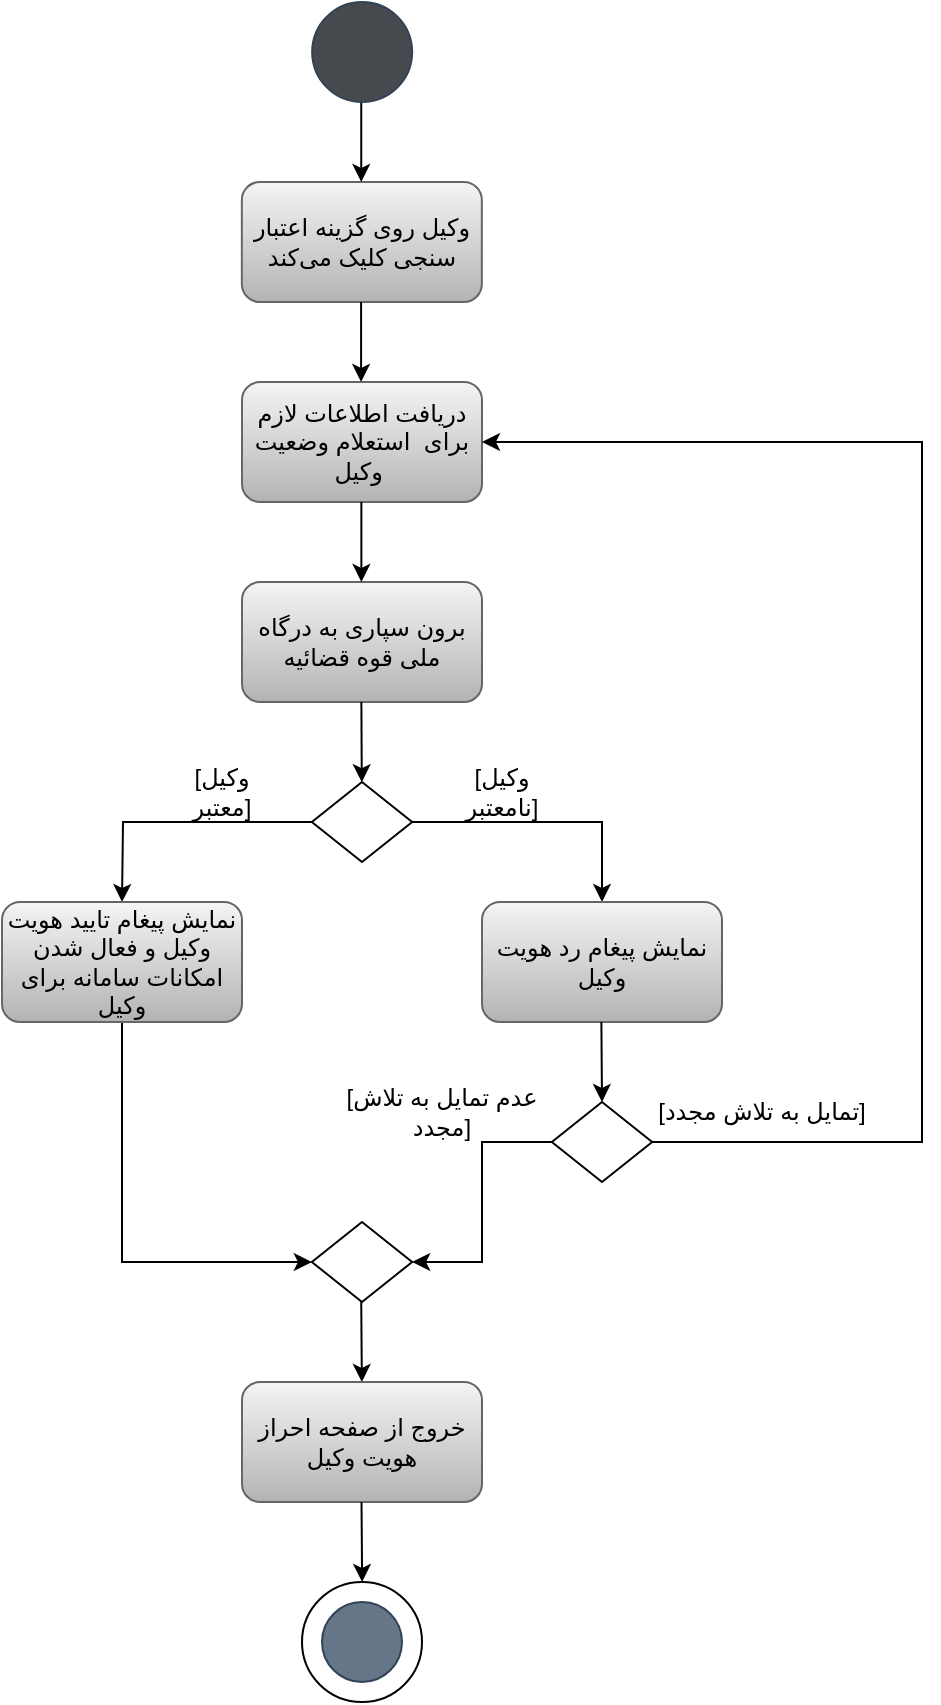 <mxfile version="26.0.7" pages="5">
  <diagram id="8QUsETTgEkIm5FNnuREa" name="Page-1">
    <mxGraphModel dx="724" dy="5065" grid="1" gridSize="10" guides="1" tooltips="1" connect="1" arrows="1" fold="1" page="1" pageScale="1" pageWidth="3300" pageHeight="4681" math="0" shadow="0">
      <root>
        <mxCell id="0" />
        <mxCell id="1" parent="0" />
        <mxCell id="J9nPQTr2SDorow0Y6-f6-3" value="دریافت اطلاعات لازم برای&amp;nbsp; استعلام وضعیت وکیل&amp;nbsp;" style="rounded=1;whiteSpace=wrap;html=1;fillColor=#f5f5f5;gradientColor=#b3b3b3;strokeColor=#666666;" parent="1" vertex="1">
          <mxGeometry x="500" y="140" width="120" height="60" as="geometry" />
        </mxCell>
        <mxCell id="J9nPQTr2SDorow0Y6-f6-6" value="برون سپاری به درگاه ملی قوه قضائیه" style="rounded=1;whiteSpace=wrap;html=1;fillColor=#f5f5f5;gradientColor=#b3b3b3;strokeColor=#666666;" parent="1" vertex="1">
          <mxGeometry x="500" y="240" width="120" height="60" as="geometry" />
        </mxCell>
        <mxCell id="J9nPQTr2SDorow0Y6-f6-10" value="" style="endArrow=classic;html=1;rounded=0;exitX=0.5;exitY=1;exitDx=0;exitDy=0;" parent="1" edge="1">
          <mxGeometry width="50" height="50" relative="1" as="geometry">
            <mxPoint x="559.69" y="200" as="sourcePoint" />
            <mxPoint x="559.69" y="240" as="targetPoint" />
          </mxGeometry>
        </mxCell>
        <mxCell id="J9nPQTr2SDorow0Y6-f6-11" value="" style="endArrow=classic;html=1;rounded=0;exitX=0.5;exitY=1;exitDx=0;exitDy=0;" parent="1" target="J9nPQTr2SDorow0Y6-f6-12" edge="1">
          <mxGeometry width="50" height="50" relative="1" as="geometry">
            <mxPoint x="559.69" y="300" as="sourcePoint" />
            <mxPoint x="559.69" y="340" as="targetPoint" />
          </mxGeometry>
        </mxCell>
        <mxCell id="J9nPQTr2SDorow0Y6-f6-13" style="edgeStyle=orthogonalEdgeStyle;rounded=0;orthogonalLoop=1;jettySize=auto;html=1;exitX=0;exitY=0.5;exitDx=0;exitDy=0;" parent="1" source="J9nPQTr2SDorow0Y6-f6-12" edge="1">
          <mxGeometry relative="1" as="geometry">
            <mxPoint x="440" y="400" as="targetPoint" />
          </mxGeometry>
        </mxCell>
        <mxCell id="J9nPQTr2SDorow0Y6-f6-15" style="edgeStyle=orthogonalEdgeStyle;rounded=0;orthogonalLoop=1;jettySize=auto;html=1;exitX=1;exitY=0.5;exitDx=0;exitDy=0;" parent="1" source="J9nPQTr2SDorow0Y6-f6-12" edge="1">
          <mxGeometry relative="1" as="geometry">
            <mxPoint x="680" y="400" as="targetPoint" />
            <Array as="points">
              <mxPoint x="680" y="360" />
              <mxPoint x="680" y="400" />
            </Array>
          </mxGeometry>
        </mxCell>
        <mxCell id="J9nPQTr2SDorow0Y6-f6-12" value="" style="rhombus;whiteSpace=wrap;html=1;" parent="1" vertex="1">
          <mxGeometry x="534.92" y="340" width="50.16" height="40" as="geometry" />
        </mxCell>
        <mxCell id="J9nPQTr2SDorow0Y6-f6-14" value="[وکیل معتبر]" style="text;html=1;align=center;verticalAlign=middle;whiteSpace=wrap;rounded=0;" parent="1" vertex="1">
          <mxGeometry x="460" y="330" width="60" height="30" as="geometry" />
        </mxCell>
        <mxCell id="J9nPQTr2SDorow0Y6-f6-16" value="[وکیل نامعتبر]" style="text;html=1;align=center;verticalAlign=middle;whiteSpace=wrap;rounded=0;" parent="1" vertex="1">
          <mxGeometry x="600" y="330" width="60" height="30" as="geometry" />
        </mxCell>
        <mxCell id="J9nPQTr2SDorow0Y6-f6-24" style="edgeStyle=orthogonalEdgeStyle;rounded=0;orthogonalLoop=1;jettySize=auto;html=1;exitX=0.5;exitY=1;exitDx=0;exitDy=0;entryX=0;entryY=0.5;entryDx=0;entryDy=0;" parent="1" source="J9nPQTr2SDorow0Y6-f6-17" target="J9nPQTr2SDorow0Y6-f6-23" edge="1">
          <mxGeometry relative="1" as="geometry" />
        </mxCell>
        <mxCell id="J9nPQTr2SDorow0Y6-f6-17" value="نمایش پیغام تایید هویت وکیل و فعال شدن امکانات سامانه برای وکیل" style="rounded=1;whiteSpace=wrap;html=1;fillColor=#f5f5f5;gradientColor=#b3b3b3;strokeColor=#666666;" parent="1" vertex="1">
          <mxGeometry x="380" y="400" width="120" height="60" as="geometry" />
        </mxCell>
        <mxCell id="J9nPQTr2SDorow0Y6-f6-18" value="نمایش پیغام رد هویت وکیل" style="rounded=1;whiteSpace=wrap;html=1;fillColor=#f5f5f5;gradientColor=#b3b3b3;strokeColor=#666666;" parent="1" vertex="1">
          <mxGeometry x="620" y="400" width="120" height="60" as="geometry" />
        </mxCell>
        <mxCell id="J9nPQTr2SDorow0Y6-f6-19" value="" style="endArrow=classic;html=1;rounded=0;exitX=0.5;exitY=1;exitDx=0;exitDy=0;" parent="1" edge="1">
          <mxGeometry width="50" height="50" relative="1" as="geometry">
            <mxPoint x="679.69" y="460" as="sourcePoint" />
            <mxPoint x="680" y="500" as="targetPoint" />
          </mxGeometry>
        </mxCell>
        <mxCell id="J9nPQTr2SDorow0Y6-f6-31" style="edgeStyle=orthogonalEdgeStyle;rounded=0;orthogonalLoop=1;jettySize=auto;html=1;exitX=0;exitY=0.5;exitDx=0;exitDy=0;entryX=1;entryY=0.5;entryDx=0;entryDy=0;" parent="1" source="J9nPQTr2SDorow0Y6-f6-20" target="J9nPQTr2SDorow0Y6-f6-23" edge="1">
          <mxGeometry relative="1" as="geometry" />
        </mxCell>
        <mxCell id="J9nPQTr2SDorow0Y6-f6-20" value="" style="rhombus;whiteSpace=wrap;html=1;" parent="1" vertex="1">
          <mxGeometry x="654.92" y="500" width="50.16" height="40" as="geometry" />
        </mxCell>
        <mxCell id="J9nPQTr2SDorow0Y6-f6-21" style="edgeStyle=orthogonalEdgeStyle;rounded=0;orthogonalLoop=1;jettySize=auto;html=1;exitX=1;exitY=0.5;exitDx=0;exitDy=0;entryX=1;entryY=0.5;entryDx=0;entryDy=0;" parent="1" target="J9nPQTr2SDorow0Y6-f6-3" edge="1">
          <mxGeometry relative="1" as="geometry">
            <mxPoint x="800" y="250" as="targetPoint" />
            <mxPoint x="705.08" y="520" as="sourcePoint" />
            <Array as="points">
              <mxPoint x="840" y="520" />
              <mxPoint x="840" y="170" />
            </Array>
          </mxGeometry>
        </mxCell>
        <mxCell id="J9nPQTr2SDorow0Y6-f6-22" value="[تمایل به تلاش مجدد]" style="text;html=1;align=center;verticalAlign=middle;whiteSpace=wrap;rounded=0;" parent="1" vertex="1">
          <mxGeometry x="700" y="490" width="120" height="30" as="geometry" />
        </mxCell>
        <mxCell id="J9nPQTr2SDorow0Y6-f6-23" value="" style="rhombus;whiteSpace=wrap;html=1;" parent="1" vertex="1">
          <mxGeometry x="534.92" y="560" width="50.16" height="40" as="geometry" />
        </mxCell>
        <mxCell id="J9nPQTr2SDorow0Y6-f6-27" value="" style="endArrow=classic;html=1;rounded=0;exitX=0.5;exitY=1;exitDx=0;exitDy=0;" parent="1" edge="1">
          <mxGeometry width="50" height="50" relative="1" as="geometry">
            <mxPoint x="559.62" y="600" as="sourcePoint" />
            <mxPoint x="559.93" y="640" as="targetPoint" />
          </mxGeometry>
        </mxCell>
        <mxCell id="J9nPQTr2SDorow0Y6-f6-28" value="خروج از صفحه احراز هویت وکیل" style="rounded=1;whiteSpace=wrap;html=1;fillColor=#f5f5f5;gradientColor=#b3b3b3;strokeColor=#666666;" parent="1" vertex="1">
          <mxGeometry x="500" y="640" width="120" height="60" as="geometry" />
        </mxCell>
        <mxCell id="J9nPQTr2SDorow0Y6-f6-29" value="[عدم تمایل به تلاش مجدد]" style="text;html=1;align=center;verticalAlign=middle;whiteSpace=wrap;rounded=0;" parent="1" vertex="1">
          <mxGeometry x="540" y="490" width="120" height="30" as="geometry" />
        </mxCell>
        <mxCell id="J9nPQTr2SDorow0Y6-f6-32" value="" style="endArrow=classic;html=1;rounded=0;exitX=0.5;exitY=1;exitDx=0;exitDy=0;" parent="1" edge="1">
          <mxGeometry width="50" height="50" relative="1" as="geometry">
            <mxPoint x="559.76" y="700" as="sourcePoint" />
            <mxPoint x="560.07" y="740" as="targetPoint" />
          </mxGeometry>
        </mxCell>
        <mxCell id="J9nPQTr2SDorow0Y6-f6-34" value="" style="ellipse;whiteSpace=wrap;html=1;aspect=fixed;" parent="1" vertex="1">
          <mxGeometry x="530" y="740" width="60" height="60" as="geometry" />
        </mxCell>
        <mxCell id="J9nPQTr2SDorow0Y6-f6-37" value="" style="ellipse;whiteSpace=wrap;html=1;aspect=fixed;fillColor=#647687;fontColor=#ffffff;strokeColor=#314354;" parent="1" vertex="1">
          <mxGeometry x="540" y="750" width="40" height="40" as="geometry" />
        </mxCell>
        <mxCell id="J9nPQTr2SDorow0Y6-f6-38" value="وکیل روی گزینه اعتبار سنجی کلیک می‌کند" style="rounded=1;whiteSpace=wrap;html=1;fillColor=#f5f5f5;gradientColor=#b3b3b3;strokeColor=#666666;" parent="1" vertex="1">
          <mxGeometry x="499.92" y="40" width="120" height="60" as="geometry" />
        </mxCell>
        <mxCell id="J9nPQTr2SDorow0Y6-f6-39" value="" style="endArrow=classic;html=1;rounded=0;exitX=0.5;exitY=1;exitDx=0;exitDy=0;" parent="1" edge="1">
          <mxGeometry width="50" height="50" relative="1" as="geometry">
            <mxPoint x="559.62" as="sourcePoint" />
            <mxPoint x="559.62" y="40" as="targetPoint" />
          </mxGeometry>
        </mxCell>
        <mxCell id="J9nPQTr2SDorow0Y6-f6-40" value="" style="endArrow=classic;html=1;rounded=0;exitX=0.5;exitY=1;exitDx=0;exitDy=0;" parent="1" edge="1">
          <mxGeometry width="50" height="50" relative="1" as="geometry">
            <mxPoint x="559.54" y="100" as="sourcePoint" />
            <mxPoint x="559.54" y="140" as="targetPoint" />
          </mxGeometry>
        </mxCell>
        <mxCell id="MQMpu0HyW7xoSmKg_9Nj-1" value="" style="ellipse;whiteSpace=wrap;html=1;aspect=fixed;fillColor=light-dark(#464a4e, #7d8c9b);strokeColor=#314354;fontColor=#ffffff;" parent="1" vertex="1">
          <mxGeometry x="535.08" y="-50" width="50" height="50" as="geometry" />
        </mxCell>
      </root>
    </mxGraphModel>
  </diagram>
  <diagram id="BHHUOVTopA954IuOLzKv" name="Page-2">
    <mxGraphModel dx="700" dy="1198" grid="1" gridSize="10" guides="1" tooltips="1" connect="1" arrows="1" fold="1" page="1" pageScale="1" pageWidth="1169" pageHeight="827" math="0" shadow="0">
      <root>
        <mxCell id="0" />
        <mxCell id="1" parent="0" />
        <mxCell id="q6PrsSENgf_TsyAbmx8w-1" value="" style="ellipse;whiteSpace=wrap;html=1;aspect=fixed;fillColor=light-dark(#464a4e, #7d8c9b);strokeColor=#314354;fontColor=#ffffff;" vertex="1" parent="1">
          <mxGeometry x="375.0" y="-480" width="50" height="50" as="geometry" />
        </mxCell>
        <mxCell id="2RQ7x6t_-ix-c-p81huo-1" value="&lt;font face=&quot;Georgia&quot;&gt;وکیل روی گزینه نوبت‌های ثبت شده کلیک می‌کند&lt;/font&gt;" style="rounded=1;whiteSpace=wrap;html=1;fillColor=#f5f5f5;gradientColor=#b3b3b3;strokeColor=#666666;" vertex="1" parent="1">
          <mxGeometry x="340" y="-400" width="120" height="60" as="geometry" />
        </mxCell>
        <mxCell id="t1lLP_Mg4-IOii2Yulrq-1" value="" style="endArrow=classic;html=1;rounded=0;entryX=0.501;entryY=0.041;entryDx=0;entryDy=0;entryPerimeter=0;" edge="1" parent="1" target="2RQ7x6t_-ix-c-p81huo-1">
          <mxGeometry width="50" height="50" relative="1" as="geometry">
            <mxPoint x="400" y="-430" as="sourcePoint" />
            <mxPoint x="404.94" y="-398" as="targetPoint" />
            <Array as="points">
              <mxPoint x="400" y="-420" />
            </Array>
          </mxGeometry>
        </mxCell>
        <mxCell id="t1lLP_Mg4-IOii2Yulrq-2" value="" style="endArrow=classic;html=1;rounded=0;exitX=0.5;exitY=1;exitDx=0;exitDy=0;entryX=0.54;entryY=-0.028;entryDx=0;entryDy=0;entryPerimeter=0;" edge="1" parent="1">
          <mxGeometry width="50" height="50" relative="1" as="geometry">
            <mxPoint x="399.85" y="-340" as="sourcePoint" />
            <mxPoint x="399.89" y="-311.68" as="targetPoint" />
          </mxGeometry>
        </mxCell>
        <mxCell id="t1lLP_Mg4-IOii2Yulrq-3" value="&lt;font face=&quot;Georgia&quot;&gt;لیست تمامی نوبت‌های رزرو شده آن وکیل به او نمایش داده می‌شود&lt;/font&gt;" style="rounded=1;whiteSpace=wrap;html=1;fillColor=#f5f5f5;gradientColor=#b3b3b3;strokeColor=#666666;" vertex="1" parent="1">
          <mxGeometry x="340" y="-310" width="120" height="60" as="geometry" />
        </mxCell>
        <mxCell id="t1lLP_Mg4-IOii2Yulrq-4" value="" style="endArrow=classic;html=1;rounded=0;exitX=0.5;exitY=1;exitDx=0;exitDy=0;entryX=0.5;entryY=0;entryDx=0;entryDy=0;" edge="1" parent="1" target="W-p4ShqY6u8XIkvprpoz-1">
          <mxGeometry width="50" height="50" relative="1" as="geometry">
            <mxPoint x="399.88" y="-250" as="sourcePoint" />
            <mxPoint x="400.12" y="-222" as="targetPoint" />
          </mxGeometry>
        </mxCell>
        <mxCell id="Sm9HqYqjejE54HohAQSR-4" style="edgeStyle=orthogonalEdgeStyle;rounded=0;orthogonalLoop=1;jettySize=auto;html=1;exitX=0.5;exitY=1;exitDx=0;exitDy=0;entryX=0.5;entryY=0;entryDx=0;entryDy=0;" edge="1" parent="1" source="W-p4ShqY6u8XIkvprpoz-1" target="Xh_gArgQkaYfCg00wYKw-4">
          <mxGeometry relative="1" as="geometry" />
        </mxCell>
        <mxCell id="W-p4ShqY6u8XIkvprpoz-1" value="" style="rhombus;whiteSpace=wrap;html=1;" vertex="1" parent="1">
          <mxGeometry x="374.84" y="-220" width="50.16" height="40" as="geometry" />
        </mxCell>
        <mxCell id="Xh_gArgQkaYfCg00wYKw-1" style="edgeStyle=orthogonalEdgeStyle;rounded=0;orthogonalLoop=1;jettySize=auto;html=1;exitX=1;exitY=0.5;exitDx=0;exitDy=0;" edge="1" parent="1">
          <mxGeometry relative="1" as="geometry">
            <mxPoint x="520" y="-160" as="targetPoint" />
            <Array as="points">
              <mxPoint x="520" y="-200" />
              <mxPoint x="520" y="-160" />
            </Array>
            <mxPoint x="425" y="-200" as="sourcePoint" />
          </mxGeometry>
        </mxCell>
        <mxCell id="Xh_gArgQkaYfCg00wYKw-2" value="[مشاهده جزئیات یک نوبت ]&amp;nbsp;" style="text;html=1;align=center;verticalAlign=middle;whiteSpace=wrap;rounded=0;" vertex="1" parent="1">
          <mxGeometry x="440" y="-230" width="80" height="30" as="geometry" />
        </mxCell>
        <mxCell id="Xh_gArgQkaYfCg00wYKw-5" style="edgeStyle=orthogonalEdgeStyle;rounded=0;orthogonalLoop=1;jettySize=auto;html=1;exitX=0.5;exitY=1;exitDx=0;exitDy=0;entryX=1;entryY=0.5;entryDx=0;entryDy=0;" edge="1" parent="1" source="Xh_gArgQkaYfCg00wYKw-3" target="Xh_gArgQkaYfCg00wYKw-4">
          <mxGeometry relative="1" as="geometry" />
        </mxCell>
        <mxCell id="Xh_gArgQkaYfCg00wYKw-3" value="اطلاعات بیشتری از آن نوبت مانند نوع آن(حضوری یا آنلاین) و نام کاربری موکل نمایش داده می‌شود" style="rounded=1;whiteSpace=wrap;html=1;fillColor=#f5f5f5;gradientColor=#b3b3b3;strokeColor=#666666;spacingLeft=2;spacingRight=2;" vertex="1" parent="1">
          <mxGeometry x="460.08" y="-70" width="120" height="60" as="geometry" />
        </mxCell>
        <mxCell id="Xh_gArgQkaYfCg00wYKw-4" value="" style="rhombus;whiteSpace=wrap;html=1;" vertex="1" parent="1">
          <mxGeometry x="374.92" y="10" width="50.16" height="40" as="geometry" />
        </mxCell>
        <mxCell id="Sm9HqYqjejE54HohAQSR-1" value="&lt;font face=&quot;Lucida Console&quot;&gt;خروج از صفحه نوبت‌های ثبت شده&amp;nbsp;&lt;/font&gt;" style="rounded=1;whiteSpace=wrap;html=1;fillColor=#f5f5f5;gradientColor=#b3b3b3;strokeColor=#666666;align=center;" vertex="1" parent="1">
          <mxGeometry x="340" y="80" width="120" height="60" as="geometry" />
        </mxCell>
        <mxCell id="Sm9HqYqjejE54HohAQSR-2" value="" style="endArrow=classic;html=1;rounded=0;exitX=0.5;exitY=1;exitDx=0;exitDy=0;entryX=0.5;entryY=0;entryDx=0;entryDy=0;" edge="1" parent="1">
          <mxGeometry width="50" height="50" relative="1" as="geometry">
            <mxPoint x="399.74" y="50" as="sourcePoint" />
            <mxPoint x="399.86" y="80" as="targetPoint" />
          </mxGeometry>
        </mxCell>
        <mxCell id="Sm9HqYqjejE54HohAQSR-5" value="" style="endArrow=classic;html=1;rounded=0;exitX=0.5;exitY=1;exitDx=0;exitDy=0;entryX=0.5;entryY=0;entryDx=0;entryDy=0;" edge="1" parent="1">
          <mxGeometry width="50" height="50" relative="1" as="geometry">
            <mxPoint x="399.84" y="140" as="sourcePoint" />
            <mxPoint x="399.96" y="170" as="targetPoint" />
          </mxGeometry>
        </mxCell>
        <mxCell id="DCPOtSmOrNSnPt4moMhq-1" value="" style="ellipse;whiteSpace=wrap;html=1;aspect=fixed;" vertex="1" parent="1">
          <mxGeometry x="370" y="170" width="60" height="60" as="geometry" />
        </mxCell>
        <mxCell id="DCPOtSmOrNSnPt4moMhq-2" value="" style="ellipse;whiteSpace=wrap;html=1;aspect=fixed;fillColor=#464A4E;fontColor=#ffffff;strokeColor=#314354;" vertex="1" parent="1">
          <mxGeometry x="380" y="180" width="40" height="40" as="geometry" />
        </mxCell>
        <mxCell id="DCPOtSmOrNSnPt4moMhq-3" value="وکیل به دلخواه خود روی یکی از نوبت‌ها کلیک می‌کند" style="rounded=1;whiteSpace=wrap;html=1;fillColor=#f5f5f5;gradientColor=#b3b3b3;strokeColor=#666666;labelBorderColor=none;spacingLeft=2;spacingBottom=0;spacingRight=2;" vertex="1" parent="1">
          <mxGeometry x="460" y="-160" width="120" height="60" as="geometry" />
        </mxCell>
        <mxCell id="DCPOtSmOrNSnPt4moMhq-4" value="" style="endArrow=classic;html=1;rounded=0;exitX=0.5;exitY=1;exitDx=0;exitDy=0;entryX=0.5;entryY=0;entryDx=0;entryDy=0;" edge="1" parent="1">
          <mxGeometry width="50" height="50" relative="1" as="geometry">
            <mxPoint x="519.79" y="-100" as="sourcePoint" />
            <mxPoint x="519.91" y="-70" as="targetPoint" />
          </mxGeometry>
        </mxCell>
      </root>
    </mxGraphModel>
  </diagram>
  <diagram id="zZQuRS-BCxtz_gUDdV-X" name="Page-3">
    <mxGraphModel dx="700" dy="1198" grid="1" gridSize="10" guides="1" tooltips="1" connect="1" arrows="1" fold="1" page="1" pageScale="1" pageWidth="1169" pageHeight="827" math="0" shadow="0">
      <root>
        <mxCell id="0" />
        <mxCell id="1" parent="0" />
        <mxCell id="xkssfdloRKbe_1EkQvJb-1" value="" style="ellipse;whiteSpace=wrap;html=1;aspect=fixed;fillColor=light-dark(#464a4e, #7d8c9b);strokeColor=#314354;fontColor=#ffffff;" vertex="1" parent="1">
          <mxGeometry x="375.0" y="-480" width="50" height="50" as="geometry" />
        </mxCell>
        <mxCell id="xkssfdloRKbe_1EkQvJb-2" value="&lt;font face=&quot;Lucida Console&quot;&gt;وکیل وارد بخش &quot;بازخورد‌ها و امتیازت&quot; در پروفایل خود می‌شود&lt;/font&gt;" style="rounded=1;whiteSpace=wrap;html=1;fillColor=#f5f5f5;gradientColor=#b3b3b3;strokeColor=#666666;" vertex="1" parent="1">
          <mxGeometry x="340" y="-400" width="120" height="60" as="geometry" />
        </mxCell>
        <mxCell id="xkssfdloRKbe_1EkQvJb-3" value="" style="endArrow=classic;html=1;rounded=0;entryX=0.501;entryY=0.041;entryDx=0;entryDy=0;entryPerimeter=0;" edge="1" parent="1" target="xkssfdloRKbe_1EkQvJb-2">
          <mxGeometry width="50" height="50" relative="1" as="geometry">
            <mxPoint x="400" y="-430" as="sourcePoint" />
            <mxPoint x="404.94" y="-398" as="targetPoint" />
            <Array as="points">
              <mxPoint x="400" y="-420" />
            </Array>
          </mxGeometry>
        </mxCell>
        <mxCell id="r0ETERyL6SkeXYSgg4U--1" value="&lt;font style=&quot;line-height: 100%;&quot; face=&quot;Lucida Console&quot;&gt;تمامی بازخورد‌ها و امتیازات ثبت شده (شامل متن کامل بازخورد کاربر، امتیازی که داده است، تاریخ ثبت بازخورد)، برای او نمایش داده می‌شود&lt;/font&gt;" style="rounded=1;whiteSpace=wrap;html=1;fillColor=#f5f5f5;gradientColor=#b3b3b3;strokeColor=#666666;spacingLeft=2;spacingRight=2;" vertex="1" parent="1">
          <mxGeometry x="330" y="-310" width="140" height="100" as="geometry" />
        </mxCell>
        <mxCell id="r0ETERyL6SkeXYSgg4U--2" value="" style="endArrow=classic;html=1;rounded=0;entryX=0.5;entryY=0;entryDx=0;entryDy=0;" edge="1" parent="1" target="r0ETERyL6SkeXYSgg4U--1">
          <mxGeometry width="50" height="50" relative="1" as="geometry">
            <mxPoint x="400" y="-340" as="sourcePoint" />
            <mxPoint x="400" y="-310" as="targetPoint" />
            <Array as="points">
              <mxPoint x="400" y="-330" />
            </Array>
          </mxGeometry>
        </mxCell>
        <mxCell id="r0ETERyL6SkeXYSgg4U--4" value="" style="endArrow=classic;html=1;rounded=0;entryX=0.5;entryY=0;entryDx=0;entryDy=0;" edge="1" parent="1" target="nxRKaOskTtexfp0t6uZz-8">
          <mxGeometry width="50" height="50" relative="1" as="geometry">
            <mxPoint x="400" y="-210" as="sourcePoint" />
            <mxPoint x="400.12" y="-177.54" as="targetPoint" />
            <Array as="points">
              <mxPoint x="400" y="-200" />
            </Array>
          </mxGeometry>
        </mxCell>
        <mxCell id="nxRKaOskTtexfp0t6uZz-8" value="&lt;font face=&quot;Lucida Console&quot;&gt;خروج از صفحه بازخورد‌ها و امتیازات&lt;/font&gt;" style="rounded=1;whiteSpace=wrap;html=1;fillColor=#f5f5f5;gradientColor=#b3b3b3;strokeColor=#666666;align=center;" vertex="1" parent="1">
          <mxGeometry x="340" y="-170" width="120" height="60" as="geometry" />
        </mxCell>
        <mxCell id="nxRKaOskTtexfp0t6uZz-10" value="" style="endArrow=classic;html=1;rounded=0;exitX=0.5;exitY=1;exitDx=0;exitDy=0;entryX=0.5;entryY=0;entryDx=0;entryDy=0;" edge="1" parent="1">
          <mxGeometry width="50" height="50" relative="1" as="geometry">
            <mxPoint x="399.84" y="-110" as="sourcePoint" />
            <mxPoint x="399.96" y="-80" as="targetPoint" />
          </mxGeometry>
        </mxCell>
        <mxCell id="nxRKaOskTtexfp0t6uZz-11" value="" style="ellipse;whiteSpace=wrap;html=1;aspect=fixed;" vertex="1" parent="1">
          <mxGeometry x="370" y="-80" width="60" height="60" as="geometry" />
        </mxCell>
        <mxCell id="nxRKaOskTtexfp0t6uZz-12" value="" style="ellipse;whiteSpace=wrap;html=1;aspect=fixed;fillColor=#464A4E;fontColor=#ffffff;strokeColor=#314354;" vertex="1" parent="1">
          <mxGeometry x="380" y="-70" width="40" height="40" as="geometry" />
        </mxCell>
      </root>
    </mxGraphModel>
  </diagram>
  <diagram id="5p0Yo_aiTZltF8KY0yZm" name="Page-4">
    <mxGraphModel dx="512" dy="1099" grid="1" gridSize="10" guides="1" tooltips="1" connect="1" arrows="1" fold="1" page="1" pageScale="1" pageWidth="1169" pageHeight="827" math="0" shadow="0">
      <root>
        <mxCell id="0" />
        <mxCell id="1" parent="0" />
        <mxCell id="loPyQapngL_hC4anc3Fw-1" value="" style="ellipse;whiteSpace=wrap;html=1;aspect=fixed;fillColor=light-dark(#464a4e, #7d8c9b);strokeColor=#314354;fontColor=#ffffff;" vertex="1" parent="1">
          <mxGeometry x="1290" y="-50" width="50" height="50" as="geometry" />
        </mxCell>
        <mxCell id="loPyQapngL_hC4anc3Fw-2" value="" style="endArrow=classic;html=1;rounded=0;exitX=0.5;exitY=1;exitDx=0;exitDy=0;" edge="1" parent="1">
          <mxGeometry width="50" height="50" relative="1" as="geometry">
            <mxPoint x="1314.76" as="sourcePoint" />
            <mxPoint x="1315" y="30" as="targetPoint" />
          </mxGeometry>
        </mxCell>
        <mxCell id="loPyQapngL_hC4anc3Fw-3" value="&lt;font face=&quot;Georgia&quot;&gt;وکیل روی گزینه افزودن&amp;nbsp; قالب جدید کلیک می‌کند و وارد محیط مربوطه می‌شود.&lt;/font&gt;" style="rounded=1;whiteSpace=wrap;html=1;fillColor=#f5f5f5;gradientColor=#b3b3b3;strokeColor=#666666;" vertex="1" parent="1">
          <mxGeometry x="1255" y="30" width="120" height="60" as="geometry" />
        </mxCell>
        <mxCell id="loPyQapngL_hC4anc3Fw-4" value="" style="endArrow=classic;html=1;rounded=0;exitX=0.5;exitY=1;exitDx=0;exitDy=0;" edge="1" parent="1">
          <mxGeometry width="50" height="50" relative="1" as="geometry">
            <mxPoint x="1314.84" y="90" as="sourcePoint" />
            <mxPoint x="1315.08" y="120" as="targetPoint" />
          </mxGeometry>
        </mxCell>
        <mxCell id="loPyQapngL_hC4anc3Fw-5" value="&lt;font face=&quot;Georgia&quot;&gt;وکیل روی گزینه آپلود فایل کلیک می‌کند&lt;/font&gt;" style="rounded=1;whiteSpace=wrap;html=1;fillColor=#f5f5f5;gradientColor=#b3b3b3;strokeColor=#666666;" vertex="1" parent="1">
          <mxGeometry x="1255" y="120" width="120" height="60" as="geometry" />
        </mxCell>
        <mxCell id="loPyQapngL_hC4anc3Fw-6" value="&lt;font face=&quot;Georgia&quot;&gt;پنجره مربوط به انتخاب فایل باز شده و وکیل می‌تواند فایل خود را آپلود کند&lt;/font&gt;" style="rounded=1;whiteSpace=wrap;html=1;fillColor=#f5f5f5;gradientColor=#b3b3b3;strokeColor=#666666;" vertex="1" parent="1">
          <mxGeometry x="1255" y="210" width="120" height="60" as="geometry" />
        </mxCell>
        <mxCell id="loPyQapngL_hC4anc3Fw-7" value="" style="endArrow=classic;html=1;rounded=0;exitX=0.5;exitY=1;exitDx=0;exitDy=0;" edge="1" parent="1">
          <mxGeometry width="50" height="50" relative="1" as="geometry">
            <mxPoint x="1314.77" y="180" as="sourcePoint" />
            <mxPoint x="1315.01" y="210" as="targetPoint" />
          </mxGeometry>
        </mxCell>
        <mxCell id="loPyQapngL_hC4anc3Fw-8" value="" style="endArrow=classic;html=1;rounded=0;exitX=0.5;exitY=1;exitDx=0;exitDy=0;" edge="1" parent="1">
          <mxGeometry width="50" height="50" relative="1" as="geometry">
            <mxPoint x="1314.87" y="270" as="sourcePoint" />
            <mxPoint x="1315.11" y="300" as="targetPoint" />
          </mxGeometry>
        </mxCell>
        <mxCell id="loPyQapngL_hC4anc3Fw-9" value="" style="rhombus;whiteSpace=wrap;html=1;" vertex="1" parent="1">
          <mxGeometry x="1290" y="300" width="50.16" height="40" as="geometry" />
        </mxCell>
        <mxCell id="loPyQapngL_hC4anc3Fw-10" style="edgeStyle=orthogonalEdgeStyle;rounded=0;orthogonalLoop=1;jettySize=auto;html=1;exitX=1;exitY=0.5;exitDx=0;exitDy=0;" edge="1" parent="1">
          <mxGeometry relative="1" as="geometry">
            <mxPoint x="1435" y="360" as="targetPoint" />
            <mxPoint x="1340" y="320" as="sourcePoint" />
            <Array as="points">
              <mxPoint x="1435" y="320" />
              <mxPoint x="1435" y="360" />
            </Array>
          </mxGeometry>
        </mxCell>
        <mxCell id="loPyQapngL_hC4anc3Fw-11" value="[فرمت فایل انتخابی معتبر نیست]" style="text;html=1;align=center;verticalAlign=middle;whiteSpace=wrap;rounded=0;" vertex="1" parent="1">
          <mxGeometry x="1340" y="290" width="130" height="30" as="geometry" />
        </mxCell>
        <mxCell id="loPyQapngL_hC4anc3Fw-12" value="[فرمت فایل انتخابی معتبر است]" style="text;html=1;align=center;verticalAlign=middle;whiteSpace=wrap;rounded=0;" vertex="1" parent="1">
          <mxGeometry x="1170" y="290" width="130" height="30" as="geometry" />
        </mxCell>
        <mxCell id="loPyQapngL_hC4anc3Fw-13" style="edgeStyle=orthogonalEdgeStyle;rounded=0;orthogonalLoop=1;jettySize=auto;html=1;exitX=0.5;exitY=1;exitDx=0;exitDy=0;entryX=1;entryY=0.5;entryDx=0;entryDy=0;" edge="1" parent="1" source="loPyQapngL_hC4anc3Fw-14" target="loPyQapngL_hC4anc3Fw-17">
          <mxGeometry relative="1" as="geometry" />
        </mxCell>
        <mxCell id="loPyQapngL_hC4anc3Fw-14" value="" style="rhombus;whiteSpace=wrap;html=1;" vertex="1" parent="1">
          <mxGeometry x="1410" y="360" width="50.16" height="40" as="geometry" />
        </mxCell>
        <mxCell id="loPyQapngL_hC4anc3Fw-15" style="edgeStyle=orthogonalEdgeStyle;rounded=0;orthogonalLoop=1;jettySize=auto;html=1;exitX=1;exitY=0.5;exitDx=0;exitDy=0;entryX=1;entryY=0.5;entryDx=0;entryDy=0;" edge="1" parent="1" target="loPyQapngL_hC4anc3Fw-5">
          <mxGeometry relative="1" as="geometry">
            <mxPoint x="1390" y="150" as="targetPoint" />
            <mxPoint x="1460.08" y="380" as="sourcePoint" />
            <Array as="points">
              <mxPoint x="1595" y="380" />
              <mxPoint x="1595" y="150" />
            </Array>
          </mxGeometry>
        </mxCell>
        <mxCell id="loPyQapngL_hC4anc3Fw-16" value="[تمایل به تلاش مجدد]" style="text;html=1;align=center;verticalAlign=middle;whiteSpace=wrap;rounded=0;" vertex="1" parent="1">
          <mxGeometry x="1460.16" y="350" width="120" height="30" as="geometry" />
        </mxCell>
        <mxCell id="loPyQapngL_hC4anc3Fw-17" value="" style="rhombus;whiteSpace=wrap;html=1;" vertex="1" parent="1">
          <mxGeometry x="1290" y="480" width="50.16" height="40" as="geometry" />
        </mxCell>
        <mxCell id="loPyQapngL_hC4anc3Fw-18" style="edgeStyle=orthogonalEdgeStyle;rounded=0;orthogonalLoop=1;jettySize=auto;html=1;exitX=0;exitY=0.5;exitDx=0;exitDy=0;" edge="1" parent="1">
          <mxGeometry relative="1" as="geometry">
            <mxPoint x="1195" y="360" as="targetPoint" />
            <mxPoint x="1290" y="320" as="sourcePoint" />
          </mxGeometry>
        </mxCell>
        <mxCell id="loPyQapngL_hC4anc3Fw-19" style="edgeStyle=orthogonalEdgeStyle;rounded=0;orthogonalLoop=1;jettySize=auto;html=1;exitX=0.5;exitY=1;exitDx=0;exitDy=0;entryX=0;entryY=0.5;entryDx=0;entryDy=0;" edge="1" parent="1" source="loPyQapngL_hC4anc3Fw-20" target="loPyQapngL_hC4anc3Fw-17">
          <mxGeometry relative="1" as="geometry" />
        </mxCell>
        <mxCell id="loPyQapngL_hC4anc3Fw-20" value="وکیل روی گزینه تایید کلیک کرده و قالب جدید به سامانه اضافه شده و اکنون در دسترس کاربران است." style="rounded=1;whiteSpace=wrap;html=1;fillColor=#f5f5f5;gradientColor=#b3b3b3;strokeColor=#666666;" vertex="1" parent="1">
          <mxGeometry x="1135" y="360" width="120" height="60" as="geometry" />
        </mxCell>
        <mxCell id="loPyQapngL_hC4anc3Fw-21" value="[عدم تمایل به تلاش مجدد]" style="text;html=1;align=center;verticalAlign=middle;whiteSpace=wrap;rounded=0;" vertex="1" parent="1">
          <mxGeometry x="1310" y="350" width="120" height="30" as="geometry" />
        </mxCell>
        <mxCell id="loPyQapngL_hC4anc3Fw-22" value="" style="endArrow=classic;html=1;rounded=0;exitX=0.5;exitY=1;exitDx=0;exitDy=0;" edge="1" parent="1">
          <mxGeometry width="50" height="50" relative="1" as="geometry">
            <mxPoint x="1314.78" y="520" as="sourcePoint" />
            <mxPoint x="1315.02" y="550" as="targetPoint" />
          </mxGeometry>
        </mxCell>
        <mxCell id="loPyQapngL_hC4anc3Fw-23" value="خروج از صفحه افزودن قالب جدید&amp;nbsp;" style="rounded=1;whiteSpace=wrap;html=1;fillColor=#f5f5f5;gradientColor=#b3b3b3;strokeColor=#666666;" vertex="1" parent="1">
          <mxGeometry x="1250" y="550" width="120" height="60" as="geometry" />
        </mxCell>
        <mxCell id="loPyQapngL_hC4anc3Fw-24" value="" style="endArrow=classic;html=1;rounded=0;exitX=0.5;exitY=1;exitDx=0;exitDy=0;" edge="1" parent="1">
          <mxGeometry width="50" height="50" relative="1" as="geometry">
            <mxPoint x="1314.77" y="610" as="sourcePoint" />
            <mxPoint x="1315.08" y="650" as="targetPoint" />
          </mxGeometry>
        </mxCell>
        <mxCell id="loPyQapngL_hC4anc3Fw-25" value="" style="ellipse;whiteSpace=wrap;html=1;aspect=fixed;" vertex="1" parent="1">
          <mxGeometry x="1285" y="650" width="60" height="60" as="geometry" />
        </mxCell>
        <mxCell id="loPyQapngL_hC4anc3Fw-26" value="" style="ellipse;whiteSpace=wrap;html=1;aspect=fixed;fillColor=#647687;fontColor=#ffffff;strokeColor=#314354;" vertex="1" parent="1">
          <mxGeometry x="1295" y="660" width="40" height="40" as="geometry" />
        </mxCell>
      </root>
    </mxGraphModel>
  </diagram>
  <diagram id="ob99i7RgMNJ_naJbzOx9" name="Page-5">
    <mxGraphModel dx="-419" dy="1225" grid="1" gridSize="10" guides="1" tooltips="1" connect="1" arrows="1" fold="1" page="1" pageScale="1" pageWidth="1169" pageHeight="827" math="0" shadow="0">
      <root>
        <mxCell id="0" />
        <mxCell id="1" parent="0" />
        <mxCell id="ZuSIBzT5IIH3YtCsCpta-1" value="" style="ellipse;whiteSpace=wrap;html=1;aspect=fixed;fillColor=light-dark(#464a4e, #7d8c9b);strokeColor=#314354;fontColor=#ffffff;" vertex="1" parent="1">
          <mxGeometry x="1290.16" y="-20" width="50" height="50" as="geometry" />
        </mxCell>
        <mxCell id="ZuSIBzT5IIH3YtCsCpta-6" value="" style="endArrow=classic;html=1;rounded=0;exitX=0.5;exitY=1;exitDx=0;exitDy=0;" edge="1" parent="1">
          <mxGeometry width="50" height="50" relative="1" as="geometry">
            <mxPoint x="1314.76" y="30" as="sourcePoint" />
            <mxPoint x="1315" y="60" as="targetPoint" />
          </mxGeometry>
        </mxCell>
        <mxCell id="ZuSIBzT5IIH3YtCsCpta-7" value="&lt;font style=&quot;line-height: 100%; font-size: 10px;&quot; face=&quot;Lucida Console&quot;&gt;وکیل روی گزینه افزودن&amp;nbsp; محتوای جدید کلیک می‌کند و وارد محیط مربوطه می‌شود&lt;/font&gt;" style="rounded=1;whiteSpace=wrap;html=1;fillColor=#f5f5f5;gradientColor=#b3b3b3;strokeColor=#666666;" vertex="1" parent="1">
          <mxGeometry x="1255" y="60" width="120" height="60" as="geometry" />
        </mxCell>
        <mxCell id="SworXqM72f84MvKNm46c-6" style="edgeStyle=orthogonalEdgeStyle;rounded=0;orthogonalLoop=1;jettySize=auto;html=1;exitX=0.5;exitY=1;exitDx=0;exitDy=0;entryX=0.5;entryY=0;entryDx=0;entryDy=0;" edge="1" parent="1" source="kBj5Vt6ROBAHyzdCZKkH-1" target="SworXqM72f84MvKNm46c-4">
          <mxGeometry relative="1" as="geometry" />
        </mxCell>
        <mxCell id="kBj5Vt6ROBAHyzdCZKkH-1" value="" style="rhombus;whiteSpace=wrap;html=1;" vertex="1" parent="1">
          <mxGeometry x="1290" y="150" width="50.16" height="40" as="geometry" />
        </mxCell>
        <mxCell id="kBj5Vt6ROBAHyzdCZKkH-2" value="" style="endArrow=classic;html=1;rounded=0;exitX=0.5;exitY=1;exitDx=0;exitDy=0;" edge="1" parent="1">
          <mxGeometry width="50" height="50" relative="1" as="geometry">
            <mxPoint x="1314.87" y="120" as="sourcePoint" />
            <mxPoint x="1315.11" y="150" as="targetPoint" />
          </mxGeometry>
        </mxCell>
        <mxCell id="SworXqM72f84MvKNm46c-1" style="edgeStyle=orthogonalEdgeStyle;rounded=0;orthogonalLoop=1;jettySize=auto;html=1;exitX=1;exitY=0.5;exitDx=0;exitDy=0;" edge="1" parent="1">
          <mxGeometry relative="1" as="geometry">
            <mxPoint x="1435" y="210" as="targetPoint" />
            <Array as="points">
              <mxPoint x="1435" y="170" />
              <mxPoint x="1435" y="210" />
            </Array>
            <mxPoint x="1340" y="170" as="sourcePoint" />
          </mxGeometry>
        </mxCell>
        <mxCell id="SworXqM72f84MvKNm46c-2" value="[محتوا با دسته بندی جدید]" style="text;html=1;align=center;verticalAlign=middle;whiteSpace=wrap;rounded=0;" vertex="1" parent="1">
          <mxGeometry x="1340.16" y="140" width="105" height="30" as="geometry" />
        </mxCell>
        <mxCell id="SworXqM72f84MvKNm46c-7" style="edgeStyle=orthogonalEdgeStyle;rounded=0;orthogonalLoop=1;jettySize=auto;html=1;exitX=0.5;exitY=1;exitDx=0;exitDy=0;entryX=1;entryY=0.5;entryDx=0;entryDy=0;" edge="1" parent="1" source="SworXqM72f84MvKNm46c-3" target="SworXqM72f84MvKNm46c-4">
          <mxGeometry relative="1" as="geometry" />
        </mxCell>
        <mxCell id="SworXqM72f84MvKNm46c-3" value="&lt;font style=&quot;line-height: 100%; font-size: 10px;&quot; face=&quot;Lucida Console&quot;&gt;وکیل عنوان دسته جدید از محتوا را وارد کرده و روی گزینه تایید کلیک می‌کند&lt;/font&gt;" style="rounded=1;whiteSpace=wrap;html=1;fillColor=#f5f5f5;gradientColor=#b3b3b3;strokeColor=#666666;" vertex="1" parent="1">
          <mxGeometry x="1370" y="210" width="120" height="60" as="geometry" />
        </mxCell>
        <mxCell id="SworXqM72f84MvKNm46c-4" value="" style="rhombus;whiteSpace=wrap;html=1;" vertex="1" parent="1">
          <mxGeometry x="1289.84" y="290" width="50.16" height="40" as="geometry" />
        </mxCell>
        <mxCell id="SworXqM72f84MvKNm46c-8" value="" style="endArrow=classic;html=1;rounded=0;exitX=0.5;exitY=1;exitDx=0;exitDy=0;" edge="1" parent="1">
          <mxGeometry width="50" height="50" relative="1" as="geometry">
            <mxPoint x="1314.68" y="330" as="sourcePoint" />
            <mxPoint x="1314.92" y="360" as="targetPoint" />
          </mxGeometry>
        </mxCell>
        <mxCell id="SworXqM72f84MvKNm46c-9" value="&lt;font style=&quot;line-height: 100%; font-size: 10px;&quot; face=&quot;Lucida Console&quot;&gt;وکیل دسته بندی محتوا ( قوانین مدنی، جزایی و ...) را از بین گزینه‌های موجود انتخاب می‌کند&lt;/font&gt;" style="rounded=1;whiteSpace=wrap;html=1;fillColor=#f5f5f5;gradientColor=#b3b3b3;strokeColor=#666666;" vertex="1" parent="1">
          <mxGeometry x="1254.92" y="360" width="120" height="60" as="geometry" />
        </mxCell>
        <mxCell id="SworXqM72f84MvKNm46c-10" style="edgeStyle=orthogonalEdgeStyle;rounded=0;orthogonalLoop=1;jettySize=auto;html=1;exitX=0.5;exitY=1;exitDx=0;exitDy=0;entryX=0.5;entryY=0;entryDx=0;entryDy=0;" edge="1" parent="1" source="SworXqM72f84MvKNm46c-11" target="SworXqM72f84MvKNm46c-17">
          <mxGeometry relative="1" as="geometry" />
        </mxCell>
        <mxCell id="SworXqM72f84MvKNm46c-11" value="" style="rhombus;whiteSpace=wrap;html=1;" vertex="1" parent="1">
          <mxGeometry x="1290" y="450" width="50.16" height="40" as="geometry" />
        </mxCell>
        <mxCell id="SworXqM72f84MvKNm46c-12" value="" style="endArrow=classic;html=1;rounded=0;exitX=0.5;exitY=1;exitDx=0;exitDy=0;" edge="1" parent="1">
          <mxGeometry width="50" height="50" relative="1" as="geometry">
            <mxPoint x="1314.87" y="420" as="sourcePoint" />
            <mxPoint x="1315.11" y="450" as="targetPoint" />
          </mxGeometry>
        </mxCell>
        <mxCell id="SworXqM72f84MvKNm46c-13" style="edgeStyle=orthogonalEdgeStyle;rounded=0;orthogonalLoop=1;jettySize=auto;html=1;exitX=1;exitY=0.5;exitDx=0;exitDy=0;" edge="1" parent="1">
          <mxGeometry relative="1" as="geometry">
            <mxPoint x="1435" y="510" as="targetPoint" />
            <Array as="points">
              <mxPoint x="1435" y="470" />
              <mxPoint x="1435" y="510" />
            </Array>
            <mxPoint x="1340" y="470" as="sourcePoint" />
          </mxGeometry>
        </mxCell>
        <mxCell id="SworXqM72f84MvKNm46c-14" value="[محتوا با نوع جدید]" style="text;html=1;align=center;verticalAlign=middle;whiteSpace=wrap;rounded=0;" vertex="1" parent="1">
          <mxGeometry x="1340.16" y="440" width="105" height="30" as="geometry" />
        </mxCell>
        <mxCell id="SworXqM72f84MvKNm46c-15" style="edgeStyle=orthogonalEdgeStyle;rounded=0;orthogonalLoop=1;jettySize=auto;html=1;exitX=0.5;exitY=1;exitDx=0;exitDy=0;entryX=1;entryY=0.5;entryDx=0;entryDy=0;" edge="1" parent="1" source="SworXqM72f84MvKNm46c-16" target="SworXqM72f84MvKNm46c-17">
          <mxGeometry relative="1" as="geometry" />
        </mxCell>
        <mxCell id="SworXqM72f84MvKNm46c-16" value="&lt;font style=&quot;line-height: 100%; font-size: 10px;&quot; face=&quot;Lucida Console&quot;&gt;وکیل عنوان نوع جدید از محتوا را وارد کرده و روی گزینه تایید کلیک می‌کند&lt;/font&gt;" style="rounded=1;whiteSpace=wrap;html=1;fillColor=#f5f5f5;gradientColor=#b3b3b3;strokeColor=#666666;" vertex="1" parent="1">
          <mxGeometry x="1370" y="510" width="120" height="60" as="geometry" />
        </mxCell>
        <mxCell id="SworXqM72f84MvKNm46c-17" value="" style="rhombus;whiteSpace=wrap;html=1;" vertex="1" parent="1">
          <mxGeometry x="1289.84" y="590" width="50.16" height="40" as="geometry" />
        </mxCell>
        <mxCell id="SworXqM72f84MvKNm46c-18" value="" style="endArrow=classic;html=1;rounded=0;exitX=0.5;exitY=1;exitDx=0;exitDy=0;" edge="1" parent="1">
          <mxGeometry width="50" height="50" relative="1" as="geometry">
            <mxPoint x="1314.68" y="630" as="sourcePoint" />
            <mxPoint x="1314.92" y="660" as="targetPoint" />
          </mxGeometry>
        </mxCell>
        <mxCell id="SworXqM72f84MvKNm46c-19" value="&lt;font style=&quot;line-height: 100%; font-size: 10px;&quot; face=&quot;Lucida Console&quot;&gt;وکیل نوع محتوا ( مقاله، ویدئو و ...) را از بین گزینه‌های موجود انتخاب می‌کند&lt;/font&gt;" style="rounded=1;whiteSpace=wrap;html=1;fillColor=#f5f5f5;gradientColor=#b3b3b3;strokeColor=#666666;" vertex="1" parent="1">
          <mxGeometry x="1254.92" y="660" width="120" height="60" as="geometry" />
        </mxCell>
        <mxCell id="SworXqM72f84MvKNm46c-20" value="" style="endArrow=classic;html=1;rounded=0;exitX=0.5;exitY=1;exitDx=0;exitDy=0;" edge="1" parent="1">
          <mxGeometry width="50" height="50" relative="1" as="geometry">
            <mxPoint x="1314.84" y="720" as="sourcePoint" />
            <mxPoint x="1315.08" y="750" as="targetPoint" />
          </mxGeometry>
        </mxCell>
        <mxCell id="SworXqM72f84MvKNm46c-21" value="&lt;font style=&quot;line-height: 100%; font-size: 10px;&quot; face=&quot;Lucida Console&quot;&gt;وکیل عنوان محتوا را وارد می‌کند&lt;/font&gt;" style="rounded=1;whiteSpace=wrap;html=1;fillColor=#f5f5f5;gradientColor=#b3b3b3;strokeColor=#666666;" vertex="1" parent="1">
          <mxGeometry x="1255.08" y="750" width="120" height="60" as="geometry" />
        </mxCell>
        <mxCell id="SworXqM72f84MvKNm46c-22" value="" style="endArrow=classic;html=1;rounded=0;exitX=0.5;exitY=1;exitDx=0;exitDy=0;" edge="1" parent="1">
          <mxGeometry width="50" height="50" relative="1" as="geometry">
            <mxPoint x="1314.68" y="810" as="sourcePoint" />
            <mxPoint x="1314.92" y="840" as="targetPoint" />
          </mxGeometry>
        </mxCell>
        <mxCell id="SworXqM72f84MvKNm46c-23" value="&lt;font style=&quot;line-height: 100%; font-size: 10px;&quot; face=&quot;Lucida Console&quot;&gt;وکیل روی گزینه آپلود فایل کلیک کرده، فایل محتوای مد نظر را آپلود کرده و گزینه تایید را می‌زند&lt;/font&gt;&lt;span style=&quot;color: rgba(0, 0, 0, 0); font-family: monospace; font-size: 0px; text-align: start; text-wrap-mode: nowrap;&quot;&gt;%3CmxGraphModel%3E%3Croot%3E%3CmxCell%20id%3D%220%22%2F%3E%3CmxCell%20id%3D%221%22%20parent%3D%220%22%2F%3E%3CmxCell%20id%3D%222%22%20value%3D%22%22%20style%3D%22endArrow%3Dclassic%3Bhtml%3D1%3Brounded%3D0%3BexitX%3D0.5%3BexitY%3D1%3BexitDx%3D0%3BexitDy%3D0%3B%22%20edge%3D%221%22%20parent%3D%221%22%3E%3CmxGeometry%20width%3D%2250%22%20height%3D%2250%22%20relative%3D%221%22%20as%3D%22geometry%22%3E%3CmxPoint%20x%3D%221314.68%22%20y%3D%22630%22%20as%3D%22sourcePoint%22%2F%3E%3CmxPoint%20x%3D%221314.92%22%20y%3D%22660%22%20as%3D%22targetPoint%22%2F%3E%3C%2FmxGeometry%3E%3C%2FmxCell%3E%3CmxCell%20id%3D%223%22%20value%3D%22%26lt%3Bfont%20style%3D%26quot%3Bline-height%3A%20100%25%3B%20font-size%3A%2010px%3B%26quot%3B%20face%3D%26quot%3BLucida%20Console%26quot%3B%26gt%3B%D9%88%DA%A9%DB%8C%D9%84%20%D9%86%D9%88%D8%B9%20%D9%85%D8%AD%D8%AA%D9%88%D8%A7%20(%20%D9%85%D9%82%D8%A7%D9%84%D9%87%D8%8C%20%D9%88%DB%8C%D8%AF%D8%A6%D9%88%20%D9%88%20...)%20%D8%B1%D8%A7%20%D8%A7%D8%B2%20%D8%A8%DB%8C%D9%86%20%DA%AF%D8%B2%DB%8C%D9%86%D9%87%E2%80%8C%D9%87%D8%A7%DB%8C%20%D9%85%D9%88%D8%AC%D9%88%D8%AF%20%D8%A7%D9%86%D8%AA%D8%AE%D8%A7%D8%A8%20%D9%85%DB%8C%E2%80%8C%DA%A9%D9%86%D8%AF%26lt%3B%2Ffont%26gt%3B%22%20style%3D%22rounded%3D1%3BwhiteSpace%3Dwrap%3Bhtml%3D1%3BfillColor%3D%23f5f5f5%3BgradientColor%3D%23b3b3b3%3BstrokeColor%3D%23666666%3B%22%20vertex%3D%221%22%20parent%3D%221%22%3E%3CmxGeometry%20x%3D%221254.92%22%20y%3D%22660%22%20width%3D%22120%22%20height%3D%2260%22%20as%3D%22geometry%22%2F%3E%3C%2FmxCell%3E%3C%2Froot%3E%3C%2FmxGraphModel%3E&lt;/span&gt;" style="rounded=1;whiteSpace=wrap;html=1;fillColor=#f5f5f5;gradientColor=#b3b3b3;strokeColor=#666666;" vertex="1" parent="1">
          <mxGeometry x="1254.92" y="840" width="120" height="60" as="geometry" />
        </mxCell>
        <mxCell id="SworXqM72f84MvKNm46c-24" value="" style="endArrow=classic;html=1;rounded=0;exitX=0.5;exitY=1;exitDx=0;exitDy=0;" edge="1" parent="1">
          <mxGeometry width="50" height="50" relative="1" as="geometry">
            <mxPoint x="1314.76" y="900" as="sourcePoint" />
            <mxPoint x="1315" y="930" as="targetPoint" />
          </mxGeometry>
        </mxCell>
        <mxCell id="SworXqM72f84MvKNm46c-25" value="&lt;font style=&quot;line-height: 100%; font-size: 10px;&quot; face=&quot;Lucida Console&quot;&gt;محتوای جدید به پایگاه داده اضافه شده و از این پس در اختیار کاربران قرار می‌گیرد&lt;/font&gt;" style="rounded=1;whiteSpace=wrap;html=1;fillColor=#f5f5f5;gradientColor=#b3b3b3;strokeColor=#666666;" vertex="1" parent="1">
          <mxGeometry x="1255" y="930" width="120" height="60" as="geometry" />
        </mxCell>
        <mxCell id="SworXqM72f84MvKNm46c-27" value="" style="ellipse;whiteSpace=wrap;html=1;aspect=fixed;" vertex="1" parent="1">
          <mxGeometry x="1285.08" y="1020" width="60" height="60" as="geometry" />
        </mxCell>
        <mxCell id="SworXqM72f84MvKNm46c-28" value="" style="ellipse;whiteSpace=wrap;html=1;aspect=fixed;fillColor=#464A4E;fontColor=#ffffff;strokeColor=#314354;" vertex="1" parent="1">
          <mxGeometry x="1295.08" y="1030" width="40" height="40" as="geometry" />
        </mxCell>
        <mxCell id="SworXqM72f84MvKNm46c-30" value="" style="endArrow=classic;html=1;rounded=0;exitX=0.5;exitY=1;exitDx=0;exitDy=0;" edge="1" parent="1">
          <mxGeometry width="50" height="50" relative="1" as="geometry">
            <mxPoint x="1314.75" y="990" as="sourcePoint" />
            <mxPoint x="1314.99" y="1020" as="targetPoint" />
          </mxGeometry>
        </mxCell>
      </root>
    </mxGraphModel>
  </diagram>
</mxfile>
